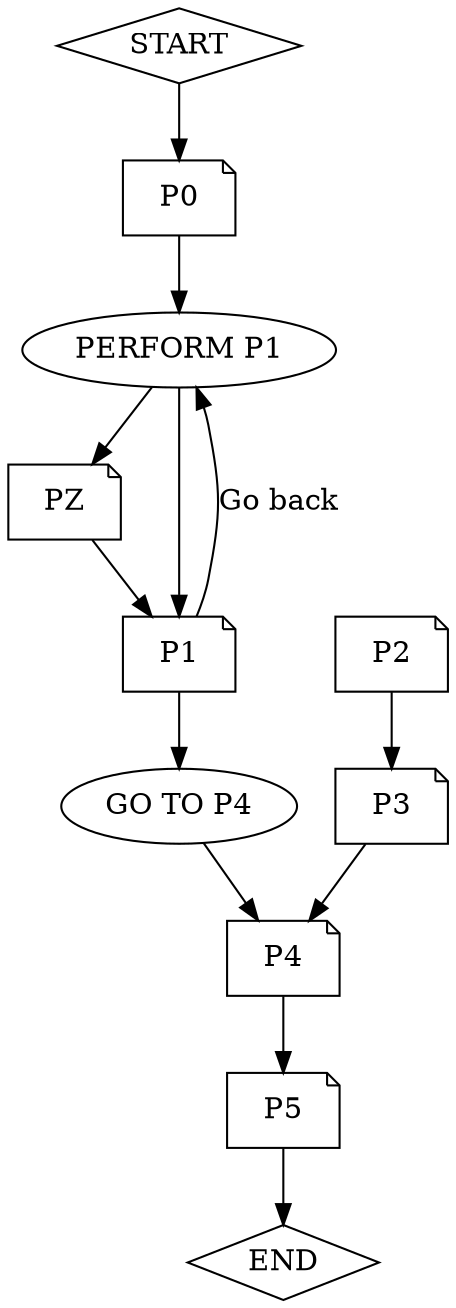 digraph "perform_broken_goto_test_file.COB" {
	node [shape=diamond]
	9 [label=START]
	node [shape=note]
	0 [label=P0]
	node [shape=ellipse]
	1 [label="PERFORM P1"]
	node [shape=note]
	2 [label=PZ]
	node [shape=note]
	3 [label=P1]
	node [shape=ellipse]
	4 [label="GO TO P4"]
	node [shape=note]
	5 [label=P2]
	node [shape=note]
	6 [label=P3]
	node [shape=note]
	7 [label=P4]
	node [shape=note]
	8 [label=P5]
	node [shape=diamond]
	10 [label=END]
	9 -> 0
	0 -> 1
	1 -> 2
	1 -> 3
	3 -> 1 [label="Go back"]
	2 -> 3
	3 -> 4
	4 -> 7
	5 -> 6
	6 -> 7
	7 -> 8
	8 -> 10
}
